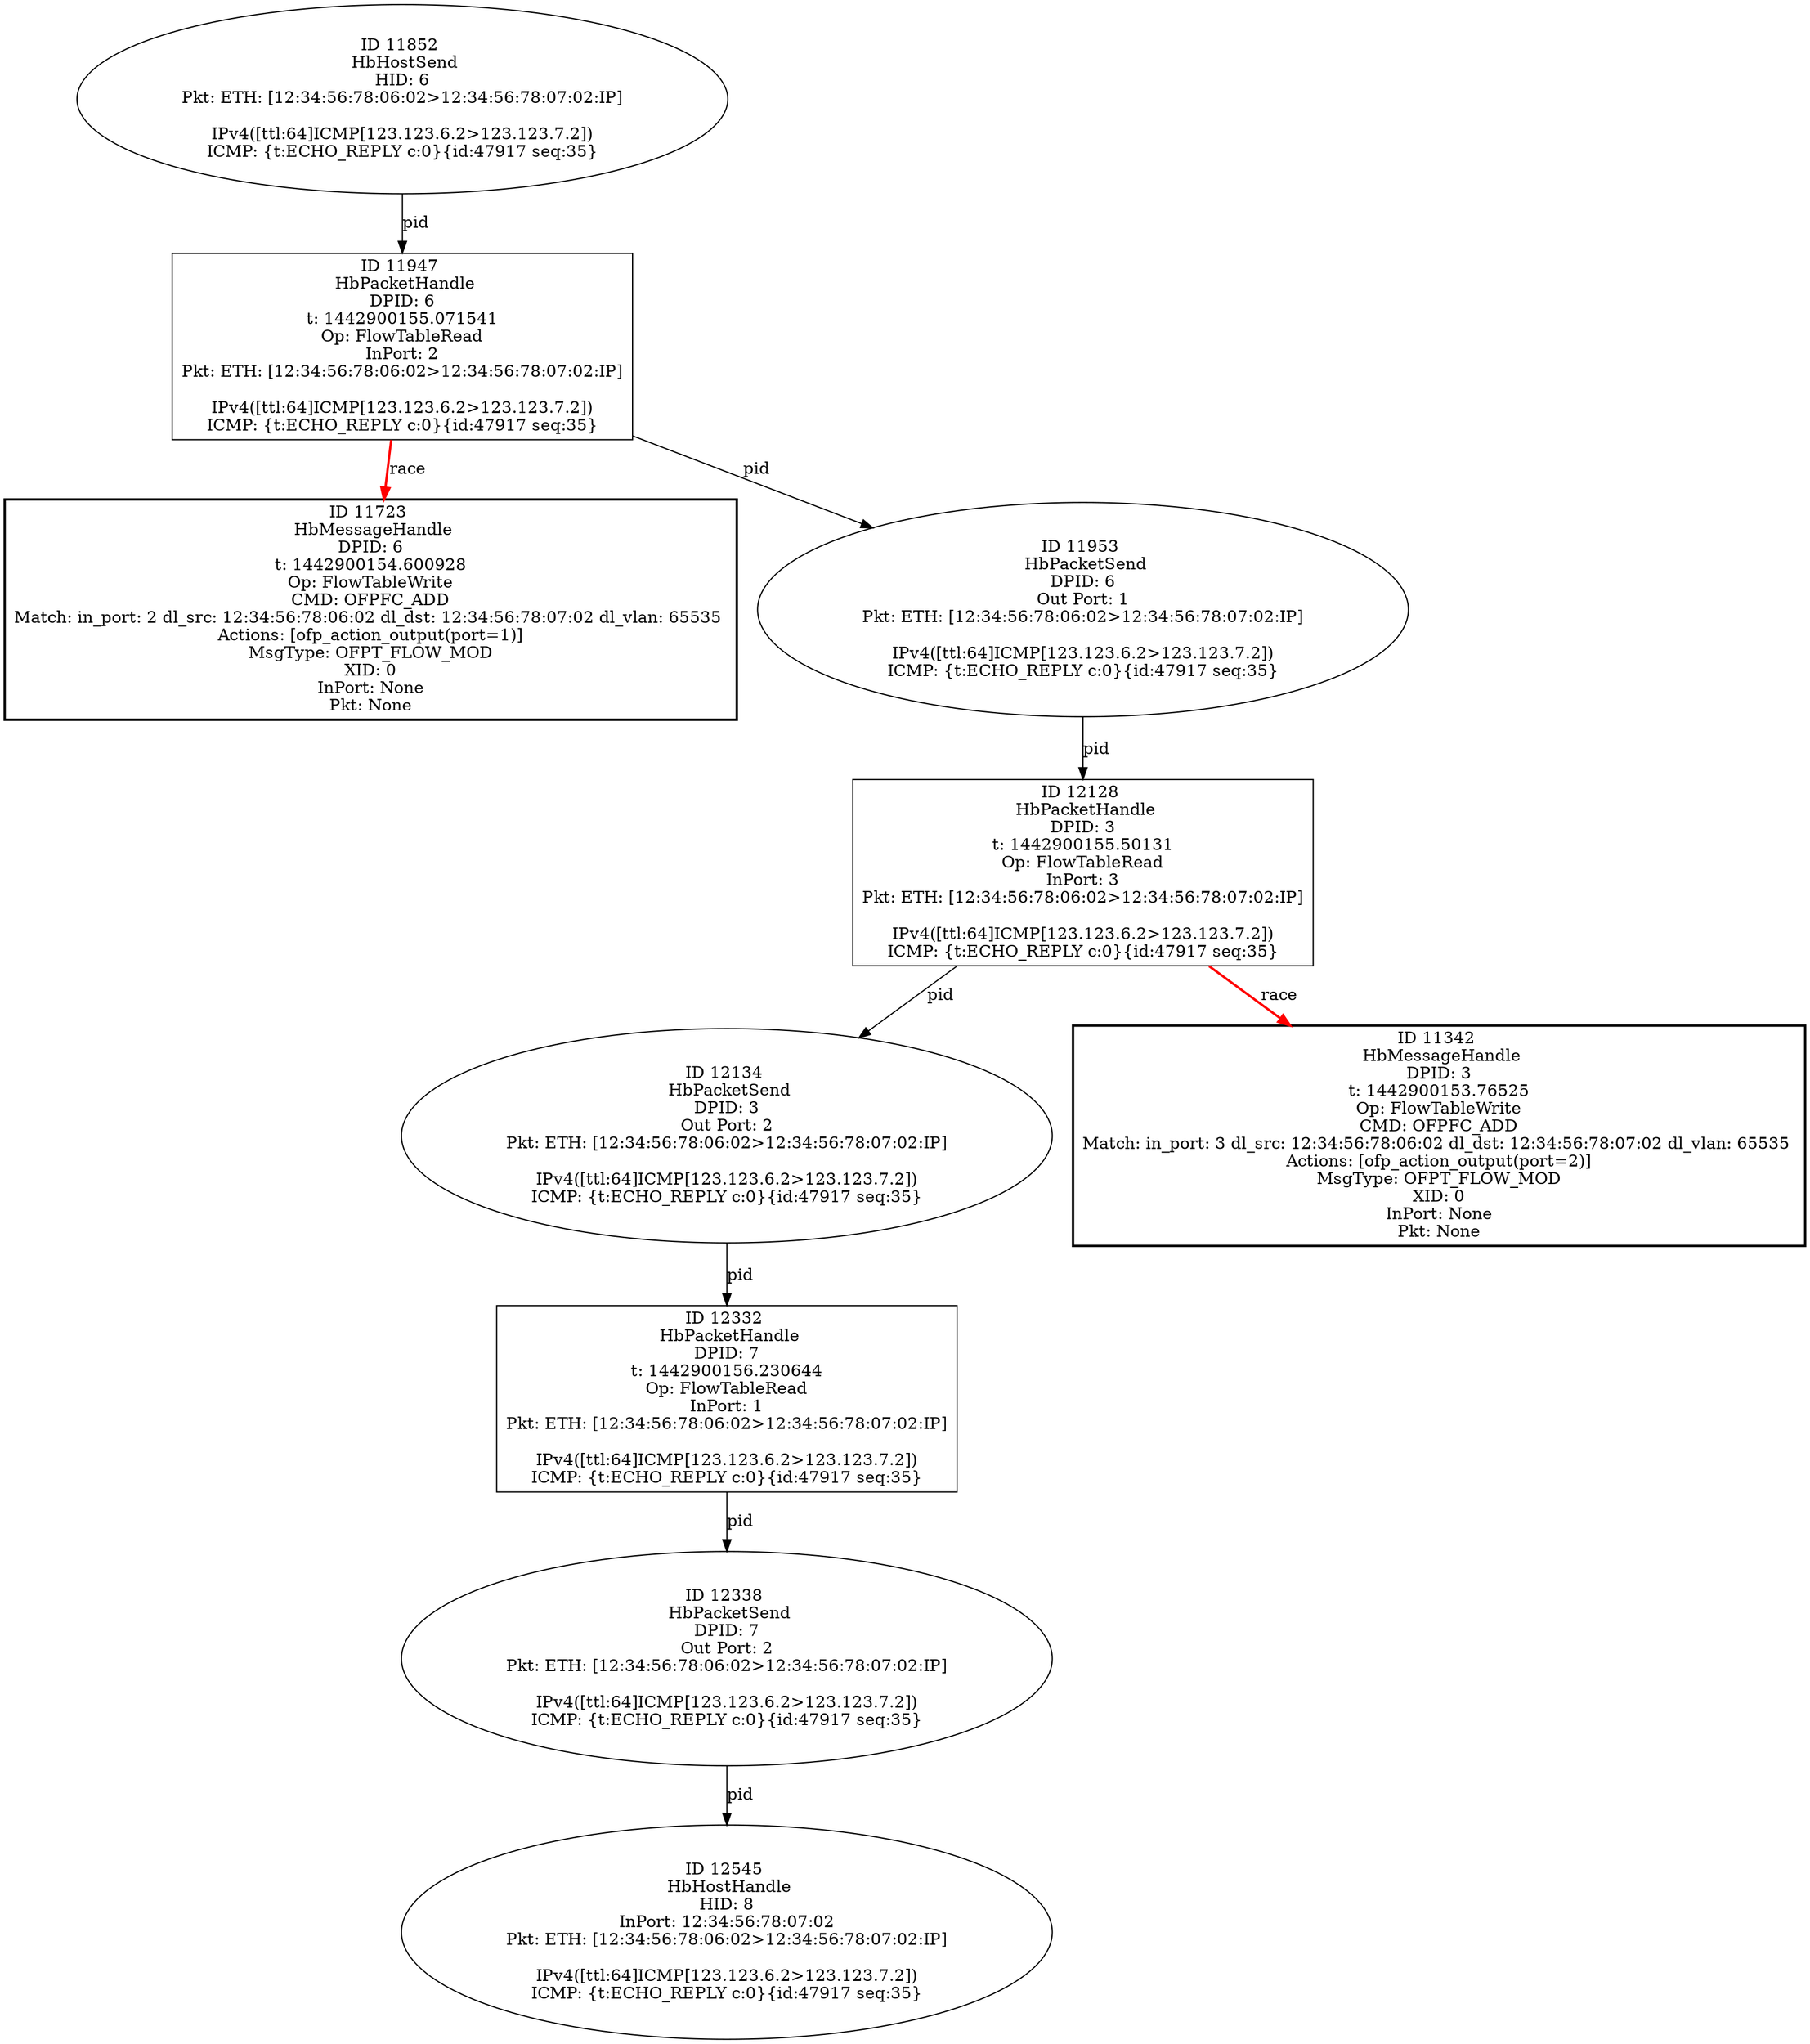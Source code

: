 strict digraph G {
12128 [shape=box, event=<hb_events.HbPacketHandle object at 0x10db20390>, label="ID 12128 
 HbPacketHandle
DPID: 3
t: 1442900155.50131
Op: FlowTableRead
InPort: 3
Pkt: ETH: [12:34:56:78:06:02>12:34:56:78:07:02:IP]

IPv4([ttl:64]ICMP[123.123.6.2>123.123.7.2])
ICMP: {t:ECHO_REPLY c:0}{id:47917 seq:35}"];
12545 [shape=oval, event=<hb_events.HbHostHandle object at 0x10dd7bb10>, label="ID 12545 
 HbHostHandle
HID: 8
InPort: 12:34:56:78:07:02
Pkt: ETH: [12:34:56:78:06:02>12:34:56:78:07:02:IP]

IPv4([ttl:64]ICMP[123.123.6.2>123.123.7.2])
ICMP: {t:ECHO_REPLY c:0}{id:47917 seq:35}"];
11723 [shape=box, style=bold, event=<hb_events.HbMessageHandle object at 0x10d912390>, label="ID 11723 
 HbMessageHandle
DPID: 6
t: 1442900154.600928
Op: FlowTableWrite
CMD: OFPFC_ADD
Match: in_port: 2 dl_src: 12:34:56:78:06:02 dl_dst: 12:34:56:78:07:02 dl_vlan: 65535 
Actions: [ofp_action_output(port=1)]
MsgType: OFPT_FLOW_MOD
XID: 0
InPort: None
Pkt: None"];
12134 [shape=oval, event=<hb_events.HbPacketSend object at 0x10db20690>, label="ID 12134 
 HbPacketSend
DPID: 3
Out Port: 2
Pkt: ETH: [12:34:56:78:06:02>12:34:56:78:07:02:IP]

IPv4([ttl:64]ICMP[123.123.6.2>123.123.7.2])
ICMP: {t:ECHO_REPLY c:0}{id:47917 seq:35}"];
12332 [shape=box, event=<hb_events.HbPacketHandle object at 0x10dc6dc10>, label="ID 12332 
 HbPacketHandle
DPID: 7
t: 1442900156.230644
Op: FlowTableRead
InPort: 1
Pkt: ETH: [12:34:56:78:06:02>12:34:56:78:07:02:IP]

IPv4([ttl:64]ICMP[123.123.6.2>123.123.7.2])
ICMP: {t:ECHO_REPLY c:0}{id:47917 seq:35}"];
11947 [shape=box, event=<hb_events.HbPacketHandle object at 0x10da41090>, label="ID 11947 
 HbPacketHandle
DPID: 6
t: 1442900155.071541
Op: FlowTableRead
InPort: 2
Pkt: ETH: [12:34:56:78:06:02>12:34:56:78:07:02:IP]

IPv4([ttl:64]ICMP[123.123.6.2>123.123.7.2])
ICMP: {t:ECHO_REPLY c:0}{id:47917 seq:35}"];
11852 [shape=oval, event=<hb_events.HbHostSend object at 0x10d9b1ad0>, label="ID 11852 
 HbHostSend
HID: 6
Pkt: ETH: [12:34:56:78:06:02>12:34:56:78:07:02:IP]

IPv4([ttl:64]ICMP[123.123.6.2>123.123.7.2])
ICMP: {t:ECHO_REPLY c:0}{id:47917 seq:35}"];
11342 [shape=box, style=bold, event=<hb_events.HbMessageHandle object at 0x10d753690>, label="ID 11342 
 HbMessageHandle
DPID: 3
t: 1442900153.76525
Op: FlowTableWrite
CMD: OFPFC_ADD
Match: in_port: 3 dl_src: 12:34:56:78:06:02 dl_dst: 12:34:56:78:07:02 dl_vlan: 65535 
Actions: [ofp_action_output(port=2)]
MsgType: OFPT_FLOW_MOD
XID: 0
InPort: None
Pkt: None"];
11953 [shape=oval, event=<hb_events.HbPacketSend object at 0x10da48290>, label="ID 11953 
 HbPacketSend
DPID: 6
Out Port: 1
Pkt: ETH: [12:34:56:78:06:02>12:34:56:78:07:02:IP]

IPv4([ttl:64]ICMP[123.123.6.2>123.123.7.2])
ICMP: {t:ECHO_REPLY c:0}{id:47917 seq:35}"];
12338 [shape=oval, event=<hb_events.HbPacketSend object at 0x10dc6df50>, label="ID 12338 
 HbPacketSend
DPID: 7
Out Port: 2
Pkt: ETH: [12:34:56:78:06:02>12:34:56:78:07:02:IP]

IPv4([ttl:64]ICMP[123.123.6.2>123.123.7.2])
ICMP: {t:ECHO_REPLY c:0}{id:47917 seq:35}"];
12128 -> 11342  [harmful=True, color=red, style=bold, rel=race, label=race];
12128 -> 12134  [rel=pid, label=pid];
12134 -> 12332  [rel=pid, label=pid];
11852 -> 11947  [rel=pid, label=pid];
11947 -> 11953  [rel=pid, label=pid];
11947 -> 11723  [harmful=True, color=red, style=bold, rel=race, label=race];
12332 -> 12338  [rel=pid, label=pid];
11953 -> 12128  [rel=pid, label=pid];
12338 -> 12545  [rel=pid, label=pid];
}
